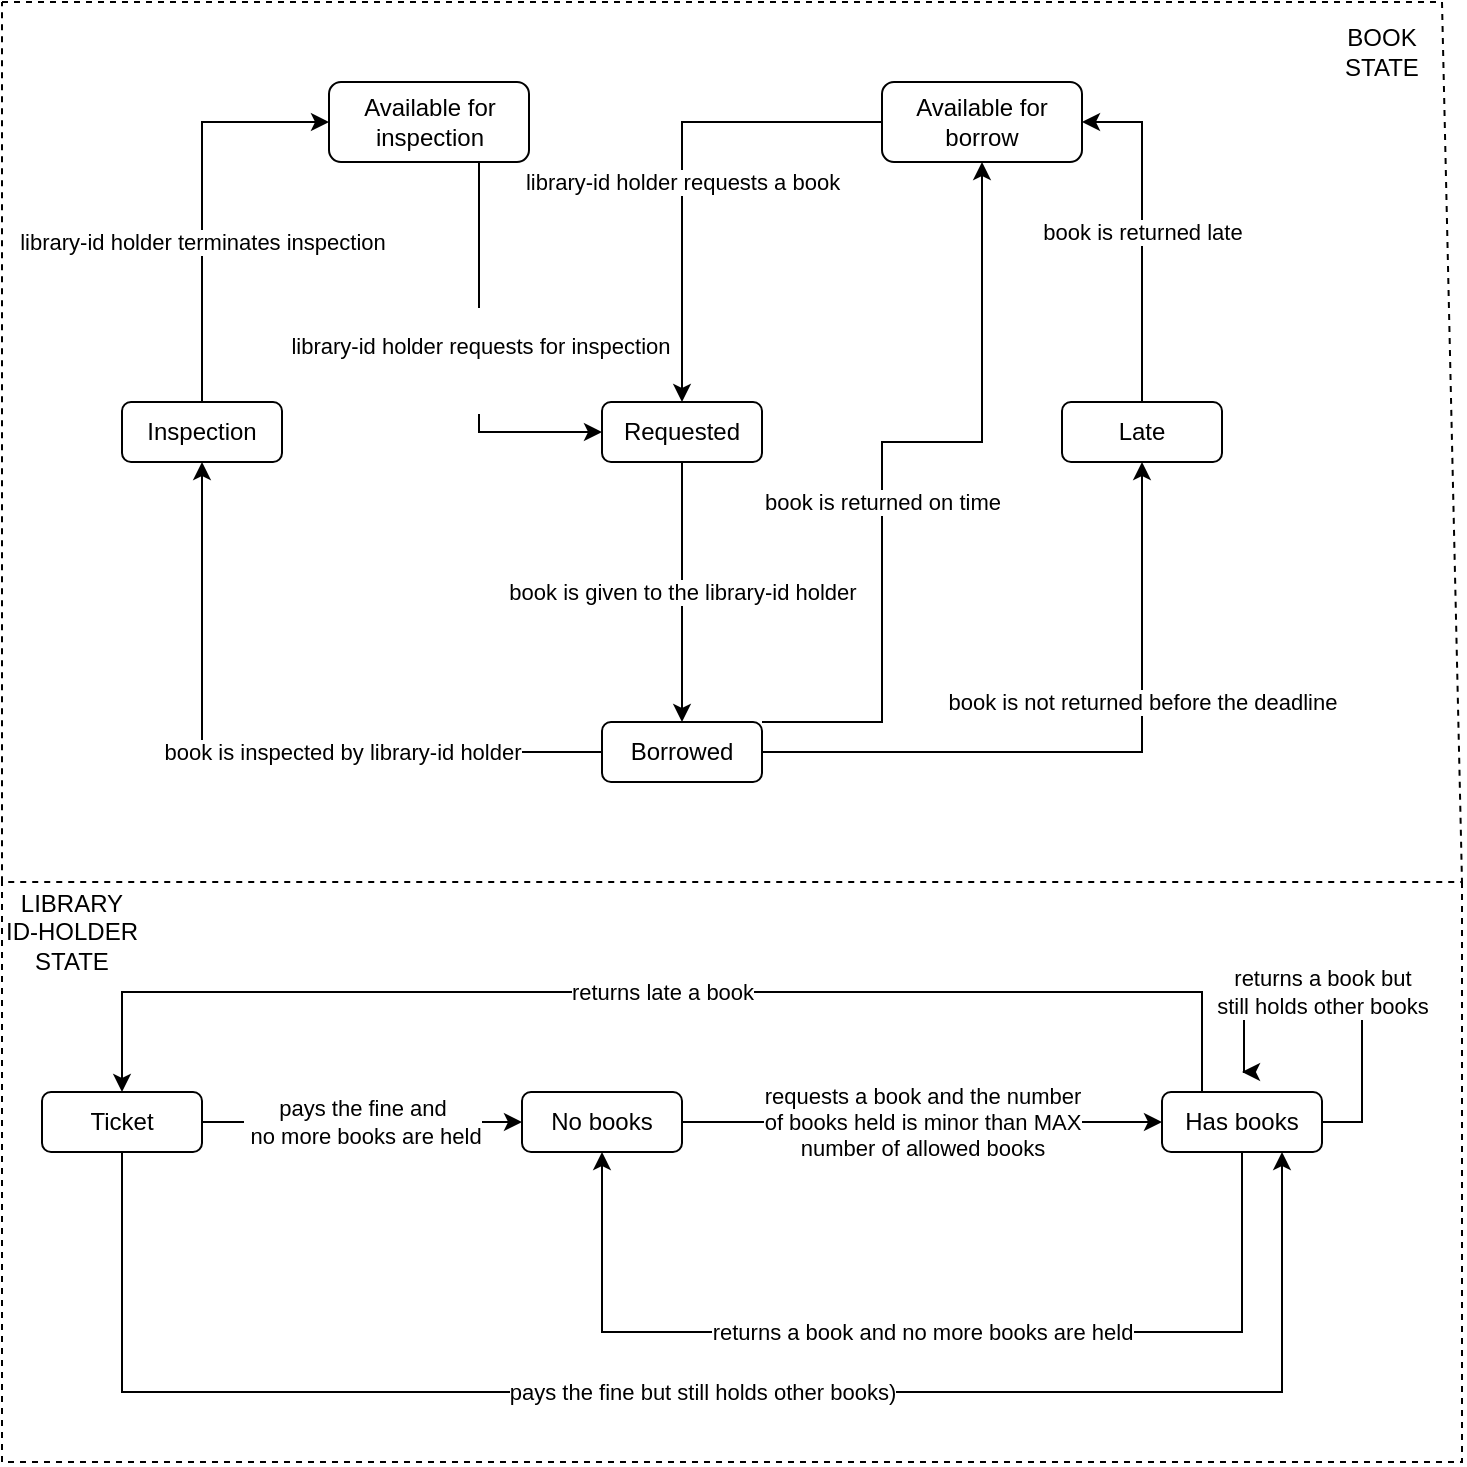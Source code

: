 <mxfile version="21.2.2" type="device">
  <diagram name="Pagina-1" id="Xs9mlsPz76f_P81Aeg0j">
    <mxGraphModel dx="767" dy="659" grid="1" gridSize="10" guides="1" tooltips="1" connect="1" arrows="1" fold="1" page="1" pageScale="1" pageWidth="827" pageHeight="1169" math="0" shadow="0">
      <root>
        <mxCell id="0" />
        <mxCell id="1" parent="0" />
        <mxCell id="LNgXtDGgWJtmrQZbJR4A-34" value="&#xa;&lt;span style=&quot;color: rgb(0, 0, 0); font-family: Helvetica; font-size: 11px; font-style: normal; font-variant-ligatures: normal; font-variant-caps: normal; font-weight: 400; letter-spacing: normal; orphans: 2; text-align: center; text-indent: 0px; text-transform: none; widows: 2; word-spacing: 0px; -webkit-text-stroke-width: 0px; background-color: rgb(255, 255, 255); text-decoration-thickness: initial; text-decoration-style: initial; text-decoration-color: initial; float: none; display: inline !important;&quot;&gt;library-id holder requests for inspection&lt;/span&gt;&#xa;&#xa;" style="edgeStyle=orthogonalEdgeStyle;rounded=0;orthogonalLoop=1;jettySize=auto;html=1;exitX=0.75;exitY=1;exitDx=0;exitDy=0;entryX=0;entryY=0.5;entryDx=0;entryDy=0;" edge="1" parent="1" source="LNgXtDGgWJtmrQZbJR4A-1" target="LNgXtDGgWJtmrQZbJR4A-5">
          <mxGeometry relative="1" as="geometry" />
        </mxCell>
        <mxCell id="LNgXtDGgWJtmrQZbJR4A-1" value="Available for inspection" style="rounded=1;whiteSpace=wrap;html=1;" vertex="1" parent="1">
          <mxGeometry x="233.5" y="130" width="100" height="40" as="geometry" />
        </mxCell>
        <mxCell id="LNgXtDGgWJtmrQZbJR4A-15" value="library-id holder requests a book" style="edgeStyle=orthogonalEdgeStyle;rounded=0;orthogonalLoop=1;jettySize=auto;html=1;exitX=0;exitY=0.5;exitDx=0;exitDy=0;" edge="1" parent="1" source="LNgXtDGgWJtmrQZbJR4A-2" target="LNgXtDGgWJtmrQZbJR4A-5">
          <mxGeometry x="0.083" relative="1" as="geometry">
            <mxPoint as="offset" />
          </mxGeometry>
        </mxCell>
        <mxCell id="LNgXtDGgWJtmrQZbJR4A-2" value="Available for borrow" style="rounded=1;whiteSpace=wrap;html=1;" vertex="1" parent="1">
          <mxGeometry x="510" y="130" width="100" height="40" as="geometry" />
        </mxCell>
        <mxCell id="LNgXtDGgWJtmrQZbJR4A-19" value="book is returned late" style="edgeStyle=orthogonalEdgeStyle;rounded=0;orthogonalLoop=1;jettySize=auto;html=1;exitX=0.5;exitY=0;exitDx=0;exitDy=0;entryX=1;entryY=0.5;entryDx=0;entryDy=0;" edge="1" parent="1" source="LNgXtDGgWJtmrQZbJR4A-3" target="LNgXtDGgWJtmrQZbJR4A-2">
          <mxGeometry relative="1" as="geometry" />
        </mxCell>
        <mxCell id="LNgXtDGgWJtmrQZbJR4A-3" value="Late" style="rounded=1;whiteSpace=wrap;html=1;" vertex="1" parent="1">
          <mxGeometry x="600" y="290" width="80" height="30" as="geometry" />
        </mxCell>
        <mxCell id="LNgXtDGgWJtmrQZbJR4A-16" value="book is given to the library-id holder" style="edgeStyle=orthogonalEdgeStyle;rounded=0;orthogonalLoop=1;jettySize=auto;html=1;exitX=0.5;exitY=1;exitDx=0;exitDy=0;entryX=0.5;entryY=0;entryDx=0;entryDy=0;" edge="1" parent="1" source="LNgXtDGgWJtmrQZbJR4A-5" target="LNgXtDGgWJtmrQZbJR4A-6">
          <mxGeometry relative="1" as="geometry" />
        </mxCell>
        <mxCell id="LNgXtDGgWJtmrQZbJR4A-5" value="Requested" style="rounded=1;whiteSpace=wrap;html=1;" vertex="1" parent="1">
          <mxGeometry x="370" y="290" width="80" height="30" as="geometry" />
        </mxCell>
        <mxCell id="LNgXtDGgWJtmrQZbJR4A-17" value="book is not returned before the deadline" style="edgeStyle=orthogonalEdgeStyle;rounded=0;orthogonalLoop=1;jettySize=auto;html=1;exitX=1;exitY=0.5;exitDx=0;exitDy=0;entryX=0.5;entryY=1;entryDx=0;entryDy=0;" edge="1" parent="1" source="LNgXtDGgWJtmrQZbJR4A-6" target="LNgXtDGgWJtmrQZbJR4A-3">
          <mxGeometry x="0.284" relative="1" as="geometry">
            <mxPoint as="offset" />
          </mxGeometry>
        </mxCell>
        <mxCell id="LNgXtDGgWJtmrQZbJR4A-18" value="book is returned on time" style="edgeStyle=orthogonalEdgeStyle;rounded=0;orthogonalLoop=1;jettySize=auto;html=1;exitX=1;exitY=0;exitDx=0;exitDy=0;entryX=0.5;entryY=1;entryDx=0;entryDy=0;" edge="1" parent="1" source="LNgXtDGgWJtmrQZbJR4A-6" target="LNgXtDGgWJtmrQZbJR4A-2">
          <mxGeometry x="-0.128" relative="1" as="geometry">
            <Array as="points">
              <mxPoint x="510" y="450" />
              <mxPoint x="510" y="310" />
              <mxPoint x="560" y="310" />
            </Array>
            <mxPoint as="offset" />
          </mxGeometry>
        </mxCell>
        <mxCell id="LNgXtDGgWJtmrQZbJR4A-35" value="book is inspected by library-id holder" style="edgeStyle=orthogonalEdgeStyle;rounded=0;orthogonalLoop=1;jettySize=auto;html=1;exitX=0;exitY=0.5;exitDx=0;exitDy=0;entryX=0.5;entryY=1;entryDx=0;entryDy=0;" edge="1" parent="1" source="LNgXtDGgWJtmrQZbJR4A-6" target="LNgXtDGgWJtmrQZbJR4A-7">
          <mxGeometry x="-0.246" relative="1" as="geometry">
            <mxPoint as="offset" />
          </mxGeometry>
        </mxCell>
        <mxCell id="LNgXtDGgWJtmrQZbJR4A-6" value="Borrowed" style="rounded=1;whiteSpace=wrap;html=1;" vertex="1" parent="1">
          <mxGeometry x="370" y="450" width="80" height="30" as="geometry" />
        </mxCell>
        <mxCell id="LNgXtDGgWJtmrQZbJR4A-14" value="library-id holder terminates inspection" style="edgeStyle=orthogonalEdgeStyle;rounded=0;orthogonalLoop=1;jettySize=auto;html=1;exitX=0.5;exitY=0;exitDx=0;exitDy=0;entryX=0;entryY=0.5;entryDx=0;entryDy=0;" edge="1" parent="1" source="LNgXtDGgWJtmrQZbJR4A-7" target="LNgXtDGgWJtmrQZbJR4A-1">
          <mxGeometry x="-0.214" relative="1" as="geometry">
            <mxPoint as="offset" />
          </mxGeometry>
        </mxCell>
        <mxCell id="LNgXtDGgWJtmrQZbJR4A-7" value="Inspection" style="rounded=1;whiteSpace=wrap;html=1;" vertex="1" parent="1">
          <mxGeometry x="130" y="290" width="80" height="30" as="geometry" />
        </mxCell>
        <mxCell id="LNgXtDGgWJtmrQZbJR4A-27" value="pays the fine and&lt;br&gt;&amp;nbsp;no more books are held" style="edgeStyle=orthogonalEdgeStyle;rounded=0;orthogonalLoop=1;jettySize=auto;html=1;exitX=1;exitY=0.5;exitDx=0;exitDy=0;" edge="1" parent="1" source="LNgXtDGgWJtmrQZbJR4A-8" target="LNgXtDGgWJtmrQZbJR4A-10">
          <mxGeometry relative="1" as="geometry" />
        </mxCell>
        <mxCell id="LNgXtDGgWJtmrQZbJR4A-28" value="pays the fine but still holds other books)" style="edgeStyle=orthogonalEdgeStyle;rounded=0;orthogonalLoop=1;jettySize=auto;html=1;exitX=0.5;exitY=1;exitDx=0;exitDy=0;entryX=0.75;entryY=1;entryDx=0;entryDy=0;" edge="1" parent="1" source="LNgXtDGgWJtmrQZbJR4A-8" target="LNgXtDGgWJtmrQZbJR4A-9">
          <mxGeometry relative="1" as="geometry">
            <Array as="points">
              <mxPoint x="130" y="785" />
              <mxPoint x="710" y="785" />
            </Array>
          </mxGeometry>
        </mxCell>
        <mxCell id="LNgXtDGgWJtmrQZbJR4A-8" value="Ticket" style="rounded=1;whiteSpace=wrap;html=1;" vertex="1" parent="1">
          <mxGeometry x="90" y="635" width="80" height="30" as="geometry" />
        </mxCell>
        <mxCell id="LNgXtDGgWJtmrQZbJR4A-22" value="returns a book and no more books are held" style="edgeStyle=orthogonalEdgeStyle;rounded=0;orthogonalLoop=1;jettySize=auto;html=1;exitX=0.5;exitY=1;exitDx=0;exitDy=0;entryX=0.5;entryY=1;entryDx=0;entryDy=0;" edge="1" parent="1" source="LNgXtDGgWJtmrQZbJR4A-9" target="LNgXtDGgWJtmrQZbJR4A-10">
          <mxGeometry relative="1" as="geometry">
            <Array as="points">
              <mxPoint x="690" y="755" />
              <mxPoint x="370" y="755" />
            </Array>
          </mxGeometry>
        </mxCell>
        <mxCell id="LNgXtDGgWJtmrQZbJR4A-24" value="returns a book but&lt;br&gt;still holds other books" style="edgeStyle=orthogonalEdgeStyle;rounded=0;orthogonalLoop=1;jettySize=auto;html=1;exitX=1;exitY=0.5;exitDx=0;exitDy=0;" edge="1" parent="1" source="LNgXtDGgWJtmrQZbJR4A-9">
          <mxGeometry x="0.141" relative="1" as="geometry">
            <mxPoint x="690" y="625" as="targetPoint" />
            <Array as="points">
              <mxPoint x="750" y="650" />
              <mxPoint x="750" y="585" />
              <mxPoint x="691" y="585" />
            </Array>
            <mxPoint as="offset" />
          </mxGeometry>
        </mxCell>
        <mxCell id="LNgXtDGgWJtmrQZbJR4A-25" value="returns late a book" style="edgeStyle=orthogonalEdgeStyle;rounded=0;orthogonalLoop=1;jettySize=auto;html=1;exitX=0.25;exitY=0;exitDx=0;exitDy=0;entryX=0.5;entryY=0;entryDx=0;entryDy=0;" edge="1" parent="1" source="LNgXtDGgWJtmrQZbJR4A-9" target="LNgXtDGgWJtmrQZbJR4A-8">
          <mxGeometry relative="1" as="geometry">
            <Array as="points">
              <mxPoint x="670" y="585" />
              <mxPoint x="130" y="585" />
            </Array>
          </mxGeometry>
        </mxCell>
        <mxCell id="LNgXtDGgWJtmrQZbJR4A-9" value="Has books" style="rounded=1;whiteSpace=wrap;html=1;" vertex="1" parent="1">
          <mxGeometry x="650" y="635" width="80" height="30" as="geometry" />
        </mxCell>
        <mxCell id="LNgXtDGgWJtmrQZbJR4A-21" value="requests a book and&amp;nbsp;the number&lt;br&gt;of books held is minor than MAX &lt;br&gt;number of allowed books" style="edgeStyle=orthogonalEdgeStyle;rounded=0;orthogonalLoop=1;jettySize=auto;html=1;exitX=1;exitY=0.5;exitDx=0;exitDy=0;" edge="1" parent="1" source="LNgXtDGgWJtmrQZbJR4A-10" target="LNgXtDGgWJtmrQZbJR4A-9">
          <mxGeometry relative="1" as="geometry" />
        </mxCell>
        <mxCell id="LNgXtDGgWJtmrQZbJR4A-10" value="No books" style="rounded=1;whiteSpace=wrap;html=1;" vertex="1" parent="1">
          <mxGeometry x="330" y="635" width="80" height="30" as="geometry" />
        </mxCell>
        <mxCell id="LNgXtDGgWJtmrQZbJR4A-29" value="" style="endArrow=none;dashed=1;html=1;rounded=0;" edge="1" parent="1">
          <mxGeometry width="50" height="50" relative="1" as="geometry">
            <mxPoint x="70" y="90" as="sourcePoint" />
            <mxPoint x="70" y="90" as="targetPoint" />
            <Array as="points">
              <mxPoint x="790" y="90" />
              <mxPoint x="800" y="530" />
              <mxPoint x="70" y="530" />
            </Array>
          </mxGeometry>
        </mxCell>
        <mxCell id="LNgXtDGgWJtmrQZbJR4A-31" value="" style="endArrow=none;dashed=1;html=1;rounded=0;" edge="1" parent="1">
          <mxGeometry width="50" height="50" relative="1" as="geometry">
            <mxPoint x="800" y="530" as="sourcePoint" />
            <mxPoint x="70" y="530" as="targetPoint" />
            <Array as="points">
              <mxPoint x="800" y="820" />
              <mxPoint x="70" y="820" />
            </Array>
          </mxGeometry>
        </mxCell>
        <mxCell id="LNgXtDGgWJtmrQZbJR4A-32" value="BOOK STATE" style="text;html=1;strokeColor=none;fillColor=none;align=center;verticalAlign=middle;whiteSpace=wrap;rounded=0;" vertex="1" parent="1">
          <mxGeometry x="730" y="100" width="60" height="30" as="geometry" />
        </mxCell>
        <mxCell id="LNgXtDGgWJtmrQZbJR4A-33" value="LIBRARY ID-HOLDER STATE" style="text;html=1;strokeColor=none;fillColor=none;align=center;verticalAlign=middle;whiteSpace=wrap;rounded=0;" vertex="1" parent="1">
          <mxGeometry x="70" y="540" width="70" height="30" as="geometry" />
        </mxCell>
      </root>
    </mxGraphModel>
  </diagram>
</mxfile>
